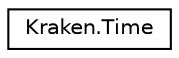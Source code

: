 digraph "Graphical Class Hierarchy"
{
 // LATEX_PDF_SIZE
  edge [fontname="Helvetica",fontsize="10",labelfontname="Helvetica",labelfontsize="10"];
  node [fontname="Helvetica",fontsize="10",shape=record];
  rankdir="LR";
  Node0 [label="Kraken.Time",height=0.2,width=0.4,color="black", fillcolor="white", style="filled",URL="$class_kraken_1_1_time.html",tooltip="Success response"];
}
